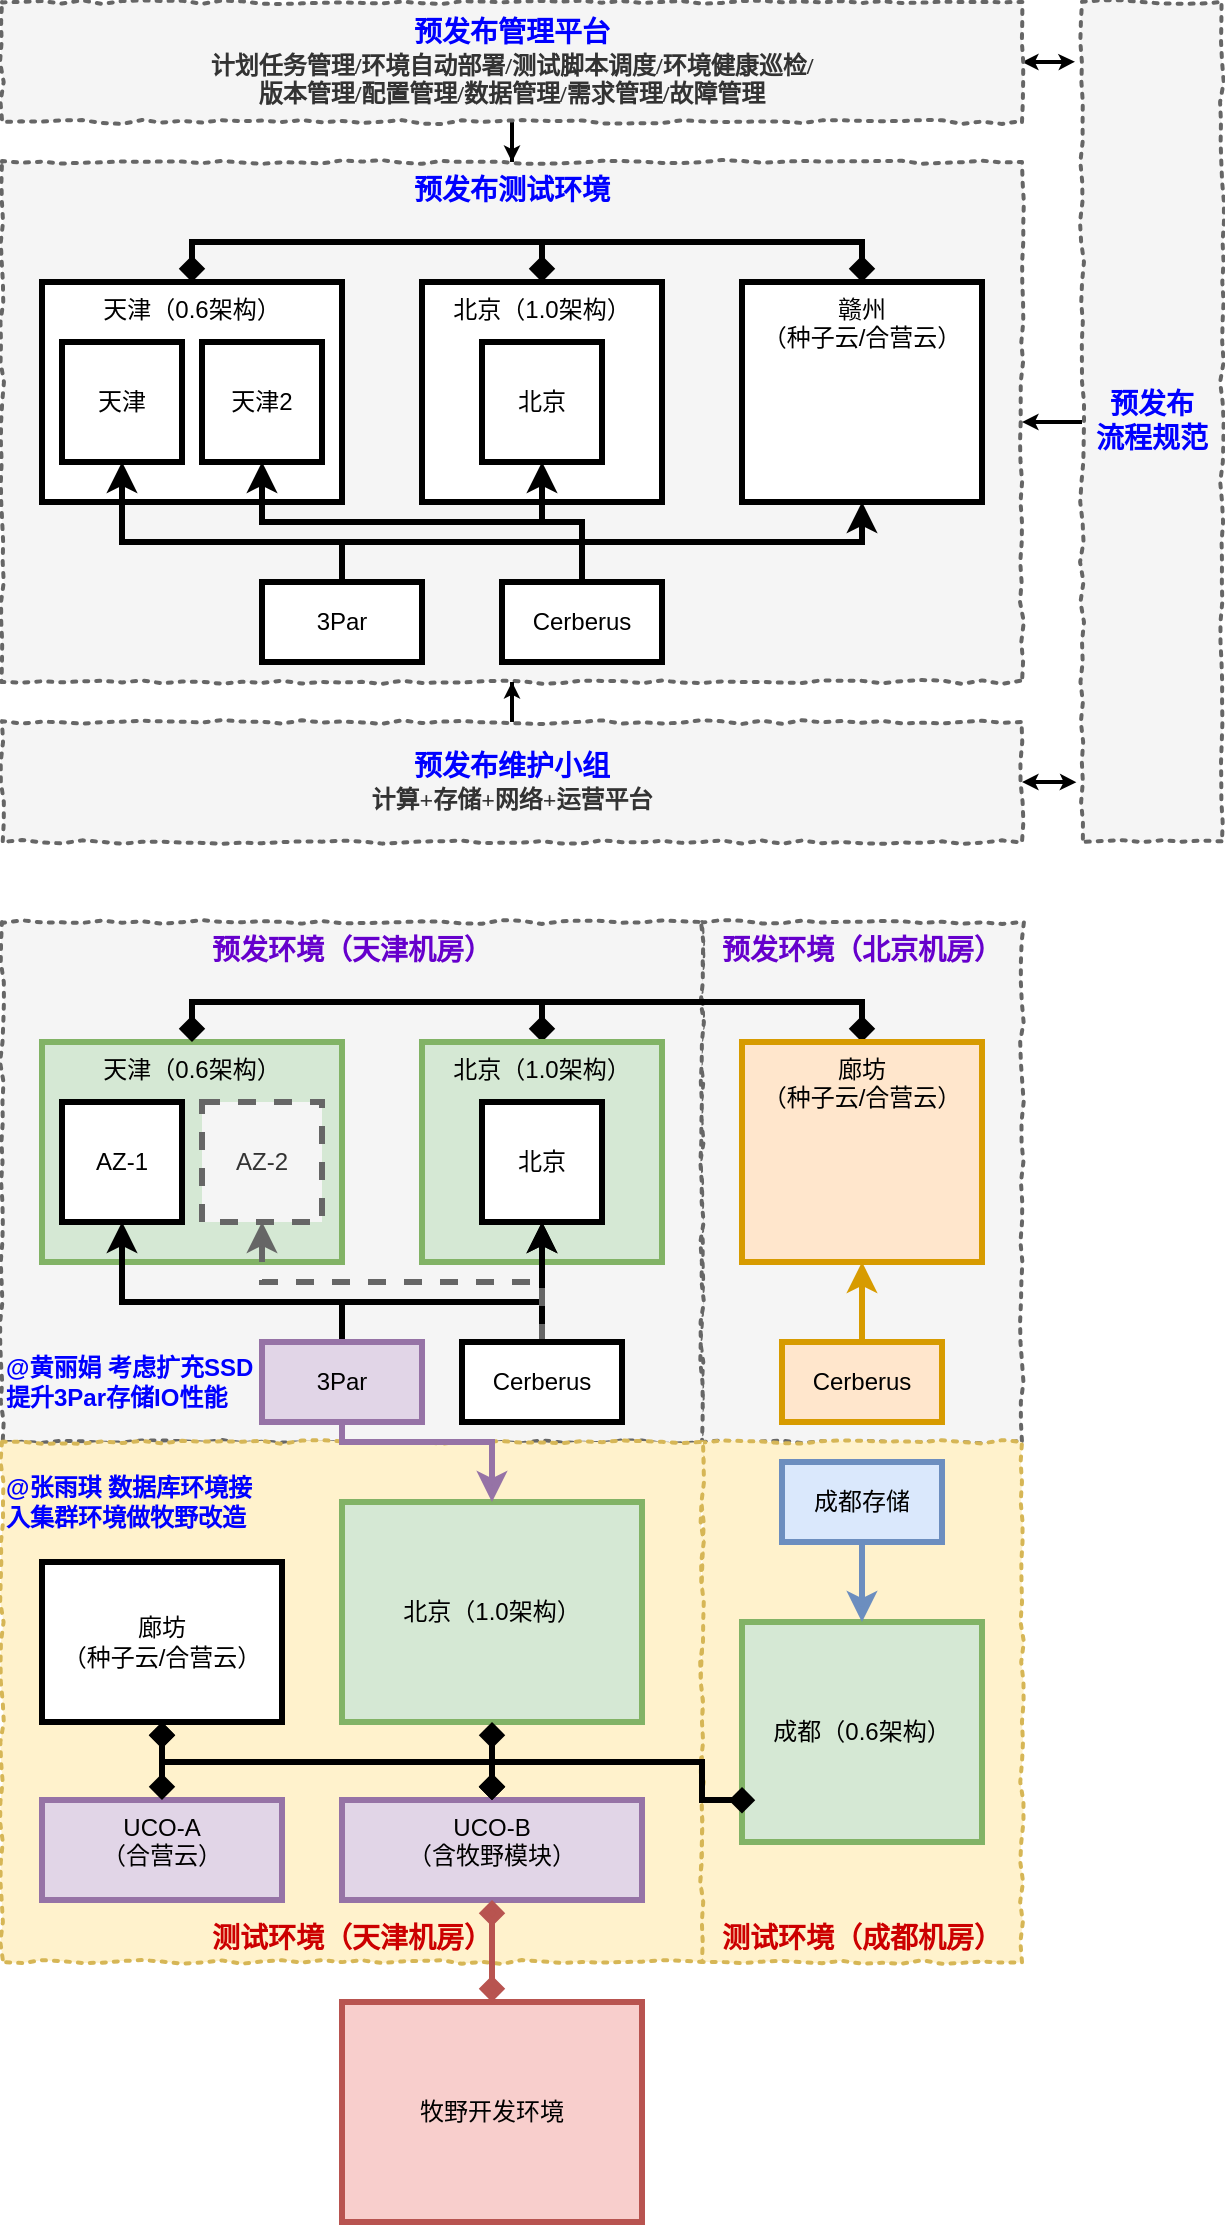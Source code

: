 <mxfile version="13.8.6" type="github">
  <diagram id="53hk5bmk4DP6miZGaI69" name="Page-1">
    <mxGraphModel dx="1550" dy="836" grid="1" gridSize="10" guides="1" tooltips="1" connect="1" arrows="1" fold="1" page="1" pageScale="1" pageWidth="827" pageHeight="1169" math="0" shadow="0">
      <root>
        <mxCell id="0" />
        <mxCell id="1" parent="0" />
        <mxCell id="f392dosQeGkiUCD-6d_3-5" value="&lt;font color=&quot;#0000ff&quot; style=&quot;font-size: 14px&quot;&gt;预发布测试环境&lt;/font&gt;" style="html=1;whiteSpace=wrap;comic=1;strokeWidth=2;fontFamily=Comic Sans MS;fontStyle=1;align=center;verticalAlign=top;dashed=1;dashPattern=1 2;fillColor=#f5f5f5;strokeColor=#666666;fontColor=#333333;" parent="1" vertex="1">
          <mxGeometry x="110" y="120" width="510" height="260" as="geometry" />
        </mxCell>
        <mxCell id="0vtS9AQMp6WTo0PElCvp-21" style="edgeStyle=orthogonalEdgeStyle;rounded=0;orthogonalLoop=1;jettySize=auto;html=1;entryX=0.5;entryY=0;entryDx=0;entryDy=0;endArrow=diamond;endFill=1;strokeWidth=3;" parent="1" source="0vtS9AQMp6WTo0PElCvp-1" target="0vtS9AQMp6WTo0PElCvp-3" edge="1">
          <mxGeometry relative="1" as="geometry">
            <Array as="points">
              <mxPoint x="205" y="160" />
              <mxPoint x="540" y="160" />
            </Array>
          </mxGeometry>
        </mxCell>
        <mxCell id="0vtS9AQMp6WTo0PElCvp-1" value="天津（0.6架构）" style="rounded=0;whiteSpace=wrap;html=1;verticalAlign=top;strokeWidth=3;" parent="1" vertex="1">
          <mxGeometry x="130" y="180" width="150" height="110" as="geometry" />
        </mxCell>
        <mxCell id="0vtS9AQMp6WTo0PElCvp-22" style="edgeStyle=orthogonalEdgeStyle;rounded=0;orthogonalLoop=1;jettySize=auto;html=1;entryX=0.5;entryY=0;entryDx=0;entryDy=0;endArrow=diamond;endFill=1;startArrow=diamond;startFill=1;strokeWidth=3;" parent="1" source="0vtS9AQMp6WTo0PElCvp-2" target="0vtS9AQMp6WTo0PElCvp-1" edge="1">
          <mxGeometry relative="1" as="geometry">
            <Array as="points">
              <mxPoint x="380" y="160" />
              <mxPoint x="205" y="160" />
            </Array>
          </mxGeometry>
        </mxCell>
        <mxCell id="0vtS9AQMp6WTo0PElCvp-2" value="北京（1.0架构）" style="rounded=0;whiteSpace=wrap;html=1;verticalAlign=top;strokeWidth=3;" parent="1" vertex="1">
          <mxGeometry x="320" y="180" width="120" height="110" as="geometry" />
        </mxCell>
        <mxCell id="0vtS9AQMp6WTo0PElCvp-3" value="赣州&lt;br&gt;（种子云/合营云）" style="rounded=0;whiteSpace=wrap;html=1;verticalAlign=top;strokeWidth=3;" parent="1" vertex="1">
          <mxGeometry x="480" y="180" width="120" height="110" as="geometry" />
        </mxCell>
        <mxCell id="0vtS9AQMp6WTo0PElCvp-11" style="edgeStyle=orthogonalEdgeStyle;rounded=0;orthogonalLoop=1;jettySize=auto;html=1;entryX=0.5;entryY=1;entryDx=0;entryDy=0;strokeWidth=3;" parent="1" source="0vtS9AQMp6WTo0PElCvp-4" target="0vtS9AQMp6WTo0PElCvp-6" edge="1">
          <mxGeometry relative="1" as="geometry">
            <Array as="points">
              <mxPoint x="280" y="310" />
              <mxPoint x="170" y="310" />
            </Array>
          </mxGeometry>
        </mxCell>
        <mxCell id="0vtS9AQMp6WTo0PElCvp-15" style="edgeStyle=orthogonalEdgeStyle;rounded=0;orthogonalLoop=1;jettySize=auto;html=1;strokeWidth=3;" parent="1" source="0vtS9AQMp6WTo0PElCvp-4" target="0vtS9AQMp6WTo0PElCvp-3" edge="1">
          <mxGeometry relative="1" as="geometry">
            <Array as="points">
              <mxPoint x="280" y="310" />
              <mxPoint x="540" y="310" />
            </Array>
          </mxGeometry>
        </mxCell>
        <mxCell id="0vtS9AQMp6WTo0PElCvp-4" value="3Par" style="rounded=0;whiteSpace=wrap;html=1;strokeWidth=3;" parent="1" vertex="1">
          <mxGeometry x="240" y="330" width="80" height="40" as="geometry" />
        </mxCell>
        <mxCell id="0vtS9AQMp6WTo0PElCvp-18" style="edgeStyle=orthogonalEdgeStyle;rounded=0;orthogonalLoop=1;jettySize=auto;html=1;strokeWidth=3;" parent="1" source="0vtS9AQMp6WTo0PElCvp-5" target="0vtS9AQMp6WTo0PElCvp-10" edge="1">
          <mxGeometry relative="1" as="geometry" />
        </mxCell>
        <mxCell id="0vtS9AQMp6WTo0PElCvp-19" style="edgeStyle=orthogonalEdgeStyle;rounded=0;orthogonalLoop=1;jettySize=auto;html=1;entryX=0.5;entryY=1;entryDx=0;entryDy=0;strokeWidth=3;" parent="1" source="0vtS9AQMp6WTo0PElCvp-5" target="0vtS9AQMp6WTo0PElCvp-7" edge="1">
          <mxGeometry relative="1" as="geometry">
            <Array as="points">
              <mxPoint x="400" y="300" />
              <mxPoint x="240" y="300" />
            </Array>
          </mxGeometry>
        </mxCell>
        <mxCell id="0vtS9AQMp6WTo0PElCvp-5" value="Cerberus" style="rounded=0;whiteSpace=wrap;html=1;strokeWidth=3;" parent="1" vertex="1">
          <mxGeometry x="360" y="330" width="80" height="40" as="geometry" />
        </mxCell>
        <mxCell id="0vtS9AQMp6WTo0PElCvp-6" value="天津" style="whiteSpace=wrap;html=1;aspect=fixed;strokeWidth=3;" parent="1" vertex="1">
          <mxGeometry x="140" y="210" width="60" height="60" as="geometry" />
        </mxCell>
        <mxCell id="0vtS9AQMp6WTo0PElCvp-7" value="天津2" style="whiteSpace=wrap;html=1;aspect=fixed;strokeWidth=3;" parent="1" vertex="1">
          <mxGeometry x="210" y="210" width="60" height="60" as="geometry" />
        </mxCell>
        <mxCell id="0vtS9AQMp6WTo0PElCvp-10" value="北京" style="whiteSpace=wrap;html=1;aspect=fixed;strokeWidth=3;" parent="1" vertex="1">
          <mxGeometry x="350" y="210" width="60" height="60" as="geometry" />
        </mxCell>
        <mxCell id="f392dosQeGkiUCD-6d_3-9" style="edgeStyle=orthogonalEdgeStyle;rounded=0;orthogonalLoop=1;jettySize=auto;html=1;entryX=0.5;entryY=0;entryDx=0;entryDy=0;strokeWidth=2;endSize=2;" parent="1" source="f392dosQeGkiUCD-6d_3-2" target="f392dosQeGkiUCD-6d_3-5" edge="1">
          <mxGeometry relative="1" as="geometry" />
        </mxCell>
        <mxCell id="f392dosQeGkiUCD-6d_3-16" style="edgeStyle=orthogonalEdgeStyle;rounded=0;orthogonalLoop=1;jettySize=auto;html=1;entryX=-0.05;entryY=0.071;entryDx=0;entryDy=0;entryPerimeter=0;startArrow=classic;startFill=1;strokeWidth=2;endSize=2;startSize=2;" parent="1" source="f392dosQeGkiUCD-6d_3-2" target="f392dosQeGkiUCD-6d_3-4" edge="1">
          <mxGeometry relative="1" as="geometry" />
        </mxCell>
        <mxCell id="f392dosQeGkiUCD-6d_3-2" value="&lt;font color=&quot;#0000ff&quot; style=&quot;font-size: 14px&quot;&gt;预发布管理平台&lt;br&gt;&lt;/font&gt;&lt;font style=&quot;font-size: 12px&quot;&gt;计划任务管理/环境自动部署/测试脚本调度/环境健康巡检/&lt;br&gt;&lt;font style=&quot;font-size: 12px&quot;&gt;版本管理&lt;/font&gt;/配置管理/数据管理/&lt;/font&gt;&lt;font style=&quot;font-size: 12px&quot;&gt;&lt;font style=&quot;font-size: 12px&quot;&gt;需求管理/故障管理&lt;/font&gt;&lt;br&gt;&lt;/font&gt;" style="html=1;whiteSpace=wrap;comic=1;strokeWidth=2;fontFamily=Comic Sans MS;fontStyle=1;dashed=1;dashPattern=1 2;fillColor=#f5f5f5;strokeColor=#666666;fontColor=#333333;" parent="1" vertex="1">
          <mxGeometry x="110" y="40" width="510" height="60" as="geometry" />
        </mxCell>
        <mxCell id="f392dosQeGkiUCD-6d_3-8" style="edgeStyle=orthogonalEdgeStyle;rounded=0;orthogonalLoop=1;jettySize=auto;html=1;entryX=0.5;entryY=1;entryDx=0;entryDy=0;strokeWidth=2;endSize=2;" parent="1" source="f392dosQeGkiUCD-6d_3-3" target="f392dosQeGkiUCD-6d_3-5" edge="1">
          <mxGeometry relative="1" as="geometry" />
        </mxCell>
        <mxCell id="f392dosQeGkiUCD-6d_3-17" style="edgeStyle=orthogonalEdgeStyle;rounded=0;orthogonalLoop=1;jettySize=auto;html=1;entryX=-0.04;entryY=0.929;entryDx=0;entryDy=0;entryPerimeter=0;startArrow=classic;startFill=1;strokeWidth=2;endSize=2;startSize=2;" parent="1" source="f392dosQeGkiUCD-6d_3-3" target="f392dosQeGkiUCD-6d_3-4" edge="1">
          <mxGeometry relative="1" as="geometry" />
        </mxCell>
        <mxCell id="f392dosQeGkiUCD-6d_3-3" value="&lt;font style=&quot;font-size: 14px&quot;&gt;&lt;font color=&quot;#0000ff&quot; style=&quot;font-size: 14px&quot;&gt;预发布维护小组&lt;/font&gt;&lt;br&gt;&lt;/font&gt;计算+存储+网络+运营平台" style="html=1;whiteSpace=wrap;comic=1;strokeWidth=2;fontFamily=Comic Sans MS;fontStyle=1;dashed=1;dashPattern=1 2;fillColor=#f5f5f5;strokeColor=#666666;fontColor=#333333;" parent="1" vertex="1">
          <mxGeometry x="110" y="400" width="510" height="60" as="geometry" />
        </mxCell>
        <mxCell id="f392dosQeGkiUCD-6d_3-10" style="edgeStyle=orthogonalEdgeStyle;rounded=0;orthogonalLoop=1;jettySize=auto;html=1;strokeWidth=2;endSize=2;" parent="1" source="f392dosQeGkiUCD-6d_3-4" target="f392dosQeGkiUCD-6d_3-5" edge="1">
          <mxGeometry relative="1" as="geometry" />
        </mxCell>
        <mxCell id="f392dosQeGkiUCD-6d_3-4" value="&lt;font color=&quot;#0000ff&quot; style=&quot;font-size: 14px&quot;&gt;预发布&lt;br&gt;流程规范&lt;/font&gt;" style="html=1;whiteSpace=wrap;comic=1;strokeWidth=2;fontFamily=Comic Sans MS;fontStyle=1;dashed=1;dashPattern=1 2;fillColor=#f5f5f5;strokeColor=#666666;fontColor=#333333;" parent="1" vertex="1">
          <mxGeometry x="650" y="40" width="70" height="420" as="geometry" />
        </mxCell>
        <mxCell id="ZqDzwXTlE2TuufaiZ5OA-1" value="&lt;font style=&quot;font-size: 14px&quot;&gt;预发环境（北京机房）&lt;/font&gt;" style="html=1;whiteSpace=wrap;comic=1;strokeWidth=2;fontFamily=Comic Sans MS;fontStyle=1;align=center;verticalAlign=top;dashed=1;dashPattern=1 2;fillColor=#f5f5f5;strokeColor=#666666;fontColor=#6600CC;" vertex="1" parent="1">
          <mxGeometry x="460" y="500" width="160" height="260" as="geometry" />
        </mxCell>
        <mxCell id="ZqDzwXTlE2TuufaiZ5OA-2" value="&lt;font style=&quot;font-size: 14px&quot;&gt;预发环境（天津机房）&lt;/font&gt;" style="html=1;whiteSpace=wrap;comic=1;strokeWidth=2;fontFamily=Comic Sans MS;fontStyle=1;align=center;verticalAlign=top;dashed=1;dashPattern=1 2;fillColor=#f5f5f5;strokeColor=#666666;fontColor=#6600CC;" vertex="1" parent="1">
          <mxGeometry x="110" y="500" width="350" height="260" as="geometry" />
        </mxCell>
        <mxCell id="ZqDzwXTlE2TuufaiZ5OA-3" style="edgeStyle=orthogonalEdgeStyle;rounded=0;orthogonalLoop=1;jettySize=auto;html=1;entryX=0.5;entryY=0;entryDx=0;entryDy=0;endArrow=diamond;endFill=1;strokeWidth=3;" edge="1" parent="1" source="ZqDzwXTlE2TuufaiZ5OA-4" target="ZqDzwXTlE2TuufaiZ5OA-7">
          <mxGeometry relative="1" as="geometry">
            <Array as="points">
              <mxPoint x="205" y="540" />
              <mxPoint x="540" y="540" />
            </Array>
          </mxGeometry>
        </mxCell>
        <mxCell id="ZqDzwXTlE2TuufaiZ5OA-4" value="天津（0.6架构）" style="rounded=0;whiteSpace=wrap;html=1;verticalAlign=top;strokeWidth=3;fillColor=#d5e8d4;strokeColor=#82b366;" vertex="1" parent="1">
          <mxGeometry x="130" y="560" width="150" height="110" as="geometry" />
        </mxCell>
        <mxCell id="ZqDzwXTlE2TuufaiZ5OA-5" style="edgeStyle=orthogonalEdgeStyle;rounded=0;orthogonalLoop=1;jettySize=auto;html=1;entryX=0.5;entryY=0;entryDx=0;entryDy=0;endArrow=diamond;endFill=1;startArrow=diamond;startFill=1;strokeWidth=3;" edge="1" parent="1" source="ZqDzwXTlE2TuufaiZ5OA-6" target="ZqDzwXTlE2TuufaiZ5OA-4">
          <mxGeometry relative="1" as="geometry">
            <Array as="points">
              <mxPoint x="380" y="540" />
              <mxPoint x="205" y="540" />
            </Array>
          </mxGeometry>
        </mxCell>
        <mxCell id="ZqDzwXTlE2TuufaiZ5OA-6" value="北京（1.0架构）" style="rounded=0;whiteSpace=wrap;html=1;verticalAlign=top;strokeWidth=3;fillColor=#d5e8d4;strokeColor=#82b366;" vertex="1" parent="1">
          <mxGeometry x="320" y="560" width="120" height="110" as="geometry" />
        </mxCell>
        <mxCell id="ZqDzwXTlE2TuufaiZ5OA-7" value="廊坊&lt;br&gt;（种子云/合营云）" style="rounded=0;whiteSpace=wrap;html=1;verticalAlign=top;strokeWidth=3;fillColor=#ffe6cc;strokeColor=#d79b00;" vertex="1" parent="1">
          <mxGeometry x="480" y="560" width="120" height="110" as="geometry" />
        </mxCell>
        <mxCell id="ZqDzwXTlE2TuufaiZ5OA-8" style="edgeStyle=orthogonalEdgeStyle;rounded=0;orthogonalLoop=1;jettySize=auto;html=1;entryX=0.5;entryY=1;entryDx=0;entryDy=0;strokeWidth=3;" edge="1" parent="1" source="ZqDzwXTlE2TuufaiZ5OA-10" target="ZqDzwXTlE2TuufaiZ5OA-14">
          <mxGeometry relative="1" as="geometry">
            <Array as="points">
              <mxPoint x="280" y="690" />
              <mxPoint x="170" y="690" />
            </Array>
          </mxGeometry>
        </mxCell>
        <mxCell id="ZqDzwXTlE2TuufaiZ5OA-9" style="edgeStyle=orthogonalEdgeStyle;rounded=0;orthogonalLoop=1;jettySize=auto;html=1;strokeWidth=3;entryX=0.5;entryY=1;entryDx=0;entryDy=0;" edge="1" parent="1" source="ZqDzwXTlE2TuufaiZ5OA-10" target="ZqDzwXTlE2TuufaiZ5OA-16">
          <mxGeometry relative="1" as="geometry">
            <Array as="points">
              <mxPoint x="280" y="690" />
              <mxPoint x="380" y="690" />
            </Array>
          </mxGeometry>
        </mxCell>
        <mxCell id="ZqDzwXTlE2TuufaiZ5OA-10" value="3Par" style="rounded=0;whiteSpace=wrap;html=1;strokeWidth=3;fillColor=#e1d5e7;strokeColor=#9673a6;" vertex="1" parent="1">
          <mxGeometry x="240" y="710" width="80" height="40" as="geometry" />
        </mxCell>
        <mxCell id="ZqDzwXTlE2TuufaiZ5OA-11" style="edgeStyle=orthogonalEdgeStyle;rounded=0;orthogonalLoop=1;jettySize=auto;html=1;strokeWidth=3;" edge="1" parent="1" source="ZqDzwXTlE2TuufaiZ5OA-13" target="ZqDzwXTlE2TuufaiZ5OA-16">
          <mxGeometry relative="1" as="geometry" />
        </mxCell>
        <mxCell id="ZqDzwXTlE2TuufaiZ5OA-12" style="edgeStyle=orthogonalEdgeStyle;rounded=0;orthogonalLoop=1;jettySize=auto;html=1;entryX=0.5;entryY=1;entryDx=0;entryDy=0;strokeWidth=3;fillColor=#f5f5f5;strokeColor=#666666;dashed=1;" edge="1" parent="1" source="ZqDzwXTlE2TuufaiZ5OA-13" target="ZqDzwXTlE2TuufaiZ5OA-15">
          <mxGeometry relative="1" as="geometry">
            <Array as="points">
              <mxPoint x="380" y="680" />
              <mxPoint x="240" y="680" />
            </Array>
          </mxGeometry>
        </mxCell>
        <mxCell id="ZqDzwXTlE2TuufaiZ5OA-13" value="Cerberus" style="rounded=0;whiteSpace=wrap;html=1;strokeWidth=3;" vertex="1" parent="1">
          <mxGeometry x="340" y="710" width="80" height="40" as="geometry" />
        </mxCell>
        <mxCell id="ZqDzwXTlE2TuufaiZ5OA-14" value="AZ-1" style="whiteSpace=wrap;html=1;aspect=fixed;strokeWidth=3;" vertex="1" parent="1">
          <mxGeometry x="140" y="590" width="60" height="60" as="geometry" />
        </mxCell>
        <mxCell id="ZqDzwXTlE2TuufaiZ5OA-15" value="AZ-2" style="whiteSpace=wrap;html=1;aspect=fixed;strokeWidth=3;fillColor=#f5f5f5;strokeColor=#666666;fontColor=#333333;dashed=1;" vertex="1" parent="1">
          <mxGeometry x="210" y="590" width="60" height="60" as="geometry" />
        </mxCell>
        <mxCell id="ZqDzwXTlE2TuufaiZ5OA-16" value="北京" style="whiteSpace=wrap;html=1;aspect=fixed;strokeWidth=3;" vertex="1" parent="1">
          <mxGeometry x="350" y="590" width="60" height="60" as="geometry" />
        </mxCell>
        <mxCell id="ZqDzwXTlE2TuufaiZ5OA-17" value="Cerberus" style="rounded=0;whiteSpace=wrap;html=1;strokeWidth=3;fillColor=#ffe6cc;strokeColor=#d79b00;" vertex="1" parent="1">
          <mxGeometry x="500" y="710" width="80" height="40" as="geometry" />
        </mxCell>
        <mxCell id="ZqDzwXTlE2TuufaiZ5OA-18" style="edgeStyle=orthogonalEdgeStyle;rounded=0;orthogonalLoop=1;jettySize=auto;html=1;strokeWidth=3;exitX=0.5;exitY=0;exitDx=0;exitDy=0;entryX=0.5;entryY=1;entryDx=0;entryDy=0;fillColor=#ffe6cc;strokeColor=#d79b00;" edge="1" parent="1" source="ZqDzwXTlE2TuufaiZ5OA-17" target="ZqDzwXTlE2TuufaiZ5OA-7">
          <mxGeometry relative="1" as="geometry">
            <mxPoint x="390" y="720" as="sourcePoint" />
            <mxPoint x="390" y="660" as="targetPoint" />
          </mxGeometry>
        </mxCell>
        <mxCell id="ZqDzwXTlE2TuufaiZ5OA-19" value="&lt;font style=&quot;font-size: 14px&quot; color=&quot;#cc0000&quot;&gt;测试环境（成都机房）&lt;/font&gt;" style="html=1;whiteSpace=wrap;comic=1;strokeWidth=2;fontFamily=Comic Sans MS;fontStyle=1;align=center;verticalAlign=bottom;dashed=1;dashPattern=1 2;fillColor=#fff2cc;strokeColor=#d6b656;" vertex="1" parent="1">
          <mxGeometry x="460" y="760" width="160" height="260" as="geometry" />
        </mxCell>
        <mxCell id="ZqDzwXTlE2TuufaiZ5OA-20" value="&lt;font style=&quot;font-size: 14px&quot; color=&quot;#cc0000&quot;&gt;测试环境（天津机房）&lt;/font&gt;" style="html=1;whiteSpace=wrap;comic=1;strokeWidth=2;fontFamily=Comic Sans MS;fontStyle=1;align=center;verticalAlign=bottom;dashed=1;dashPattern=1 2;fillColor=#fff2cc;strokeColor=#d6b656;" vertex="1" parent="1">
          <mxGeometry x="110" y="760" width="350" height="260" as="geometry" />
        </mxCell>
        <mxCell id="ZqDzwXTlE2TuufaiZ5OA-21" value="成都（0.6架构）" style="rounded=0;whiteSpace=wrap;html=1;verticalAlign=middle;strokeWidth=3;fillColor=#d5e8d4;strokeColor=#82b366;" vertex="1" parent="1">
          <mxGeometry x="480" y="850" width="120" height="110" as="geometry" />
        </mxCell>
        <mxCell id="ZqDzwXTlE2TuufaiZ5OA-22" value="成都存储" style="rounded=0;whiteSpace=wrap;html=1;strokeWidth=3;fillColor=#dae8fc;strokeColor=#6c8ebf;" vertex="1" parent="1">
          <mxGeometry x="500" y="770" width="80" height="40" as="geometry" />
        </mxCell>
        <mxCell id="ZqDzwXTlE2TuufaiZ5OA-23" style="edgeStyle=orthogonalEdgeStyle;rounded=0;orthogonalLoop=1;jettySize=auto;html=1;strokeWidth=3;exitX=0.5;exitY=1;exitDx=0;exitDy=0;entryX=0.5;entryY=0;entryDx=0;entryDy=0;fillColor=#dae8fc;strokeColor=#6c8ebf;" edge="1" parent="1" source="ZqDzwXTlE2TuufaiZ5OA-22" target="ZqDzwXTlE2TuufaiZ5OA-21">
          <mxGeometry relative="1" as="geometry">
            <mxPoint x="400" y="990" as="sourcePoint" />
            <mxPoint x="400" y="930" as="targetPoint" />
          </mxGeometry>
        </mxCell>
        <mxCell id="ZqDzwXTlE2TuufaiZ5OA-24" value="廊坊&lt;br&gt;（种子云/合营云）" style="rounded=0;whiteSpace=wrap;html=1;verticalAlign=middle;strokeWidth=3;" vertex="1" parent="1">
          <mxGeometry x="130" y="820" width="120" height="80" as="geometry" />
        </mxCell>
        <mxCell id="ZqDzwXTlE2TuufaiZ5OA-25" value="北京（1.0架构）" style="rounded=0;whiteSpace=wrap;html=1;verticalAlign=middle;strokeWidth=3;fillColor=#d5e8d4;strokeColor=#82b366;" vertex="1" parent="1">
          <mxGeometry x="280" y="790" width="150" height="110" as="geometry" />
        </mxCell>
        <mxCell id="ZqDzwXTlE2TuufaiZ5OA-26" style="edgeStyle=orthogonalEdgeStyle;rounded=0;orthogonalLoop=1;jettySize=auto;html=1;strokeWidth=3;exitX=0.5;exitY=1;exitDx=0;exitDy=0;entryX=0.5;entryY=0;entryDx=0;entryDy=0;fillColor=#e1d5e7;strokeColor=#9673a6;" edge="1" parent="1" source="ZqDzwXTlE2TuufaiZ5OA-10" target="ZqDzwXTlE2TuufaiZ5OA-25">
          <mxGeometry relative="1" as="geometry">
            <Array as="points">
              <mxPoint x="280" y="760" />
              <mxPoint x="355" y="760" />
            </Array>
            <mxPoint x="290" y="720" as="sourcePoint" />
            <mxPoint x="355" y="850" as="targetPoint" />
          </mxGeometry>
        </mxCell>
        <mxCell id="ZqDzwXTlE2TuufaiZ5OA-27" value="&lt;b&gt;&lt;font&gt;&lt;font&gt;@黄丽娟&lt;/font&gt; 考虑扩充SSD提升3Par存储IO性能&lt;/font&gt;&lt;/b&gt;" style="text;html=1;strokeColor=none;fillColor=none;align=left;verticalAlign=middle;whiteSpace=wrap;rounded=0;dashed=1;fontColor=#0000FF;" vertex="1" parent="1">
          <mxGeometry x="110" y="720" width="130" height="20" as="geometry" />
        </mxCell>
        <mxCell id="ZqDzwXTlE2TuufaiZ5OA-28" value="UCO-A&lt;br&gt;（合营云）" style="rounded=0;whiteSpace=wrap;html=1;verticalAlign=top;strokeWidth=3;fillColor=#e1d5e7;strokeColor=#9673a6;" vertex="1" parent="1">
          <mxGeometry x="130" y="939" width="120" height="50" as="geometry" />
        </mxCell>
        <mxCell id="ZqDzwXTlE2TuufaiZ5OA-29" value="UCO-B&lt;br&gt;（含牧野模块）" style="rounded=0;whiteSpace=wrap;html=1;verticalAlign=top;strokeWidth=3;fillColor=#e1d5e7;strokeColor=#9673a6;" vertex="1" parent="1">
          <mxGeometry x="280" y="939" width="150" height="50" as="geometry" />
        </mxCell>
        <mxCell id="ZqDzwXTlE2TuufaiZ5OA-30" style="edgeStyle=orthogonalEdgeStyle;rounded=0;orthogonalLoop=1;jettySize=auto;html=1;entryX=0.5;entryY=1;entryDx=0;entryDy=0;endArrow=diamond;endFill=1;startArrow=diamond;startFill=1;strokeWidth=3;exitX=0.5;exitY=0;exitDx=0;exitDy=0;" edge="1" parent="1" source="ZqDzwXTlE2TuufaiZ5OA-28" target="ZqDzwXTlE2TuufaiZ5OA-24">
          <mxGeometry relative="1" as="geometry">
            <Array as="points">
              <mxPoint x="190" y="920" />
              <mxPoint x="190" y="920" />
            </Array>
            <mxPoint x="45" y="870" as="sourcePoint" />
            <mxPoint x="-130" y="870" as="targetPoint" />
          </mxGeometry>
        </mxCell>
        <mxCell id="ZqDzwXTlE2TuufaiZ5OA-31" style="edgeStyle=orthogonalEdgeStyle;rounded=0;orthogonalLoop=1;jettySize=auto;html=1;entryX=0.5;entryY=1;entryDx=0;entryDy=0;endArrow=diamond;endFill=1;startArrow=diamond;startFill=1;strokeWidth=3;exitX=0.5;exitY=0;exitDx=0;exitDy=0;" edge="1" parent="1" source="ZqDzwXTlE2TuufaiZ5OA-29" target="ZqDzwXTlE2TuufaiZ5OA-25">
          <mxGeometry relative="1" as="geometry">
            <Array as="points">
              <mxPoint x="355" y="920" />
              <mxPoint x="355" y="920" />
            </Array>
            <mxPoint x="200" y="949" as="sourcePoint" />
            <mxPoint x="200" y="910" as="targetPoint" />
          </mxGeometry>
        </mxCell>
        <mxCell id="ZqDzwXTlE2TuufaiZ5OA-32" style="edgeStyle=orthogonalEdgeStyle;rounded=0;orthogonalLoop=1;jettySize=auto;html=1;entryX=0;entryY=0.75;entryDx=0;entryDy=0;endArrow=diamond;endFill=1;startArrow=diamond;startFill=1;strokeWidth=3;exitX=0.5;exitY=0;exitDx=0;exitDy=0;" edge="1" parent="1" source="ZqDzwXTlE2TuufaiZ5OA-29" target="ZqDzwXTlE2TuufaiZ5OA-21">
          <mxGeometry relative="1" as="geometry">
            <Array as="points">
              <mxPoint x="355" y="920" />
              <mxPoint x="460" y="920" />
              <mxPoint x="460" y="939" />
              <mxPoint x="480" y="939" />
            </Array>
            <mxPoint x="430" y="964" as="sourcePoint" />
            <mxPoint x="480" y="905" as="targetPoint" />
          </mxGeometry>
        </mxCell>
        <mxCell id="ZqDzwXTlE2TuufaiZ5OA-33" style="edgeStyle=orthogonalEdgeStyle;rounded=0;orthogonalLoop=1;jettySize=auto;html=1;entryX=0.5;entryY=1;entryDx=0;entryDy=0;endArrow=diamond;endFill=1;startArrow=diamond;startFill=1;strokeWidth=3;exitX=0.5;exitY=0;exitDx=0;exitDy=0;" edge="1" parent="1" source="ZqDzwXTlE2TuufaiZ5OA-29" target="ZqDzwXTlE2TuufaiZ5OA-24">
          <mxGeometry relative="1" as="geometry">
            <Array as="points">
              <mxPoint x="355" y="920" />
              <mxPoint x="190" y="920" />
            </Array>
            <mxPoint x="200" y="949" as="sourcePoint" />
            <mxPoint x="200" y="910" as="targetPoint" />
          </mxGeometry>
        </mxCell>
        <mxCell id="ZqDzwXTlE2TuufaiZ5OA-34" value="牧野开发环境" style="rounded=0;whiteSpace=wrap;html=1;verticalAlign=middle;strokeWidth=3;fillColor=#f8cecc;strokeColor=#b85450;" vertex="1" parent="1">
          <mxGeometry x="280" y="1040" width="150" height="110" as="geometry" />
        </mxCell>
        <mxCell id="ZqDzwXTlE2TuufaiZ5OA-35" style="edgeStyle=orthogonalEdgeStyle;rounded=0;orthogonalLoop=1;jettySize=auto;html=1;endArrow=diamond;endFill=1;startArrow=diamond;startFill=1;strokeWidth=3;exitX=0.5;exitY=0;exitDx=0;exitDy=0;fillColor=#f8cecc;strokeColor=#b85450;" edge="1" parent="1" source="ZqDzwXTlE2TuufaiZ5OA-34">
          <mxGeometry relative="1" as="geometry">
            <Array as="points">
              <mxPoint x="355" y="1030" />
              <mxPoint x="355" y="1030" />
            </Array>
            <mxPoint x="200" y="949" as="sourcePoint" />
            <mxPoint x="355" y="989" as="targetPoint" />
          </mxGeometry>
        </mxCell>
        <mxCell id="ZqDzwXTlE2TuufaiZ5OA-36" value="&lt;b&gt;&lt;font&gt;&lt;font&gt;@张雨琪&lt;/font&gt;&amp;nbsp;数据库环境接入集群环境做牧野改造&lt;/font&gt;&lt;/b&gt;" style="text;html=1;strokeColor=none;fillColor=none;align=left;verticalAlign=middle;whiteSpace=wrap;rounded=0;dashed=1;fontColor=#0000FF;" vertex="1" parent="1">
          <mxGeometry x="110" y="780" width="130" height="20" as="geometry" />
        </mxCell>
      </root>
    </mxGraphModel>
  </diagram>
</mxfile>

